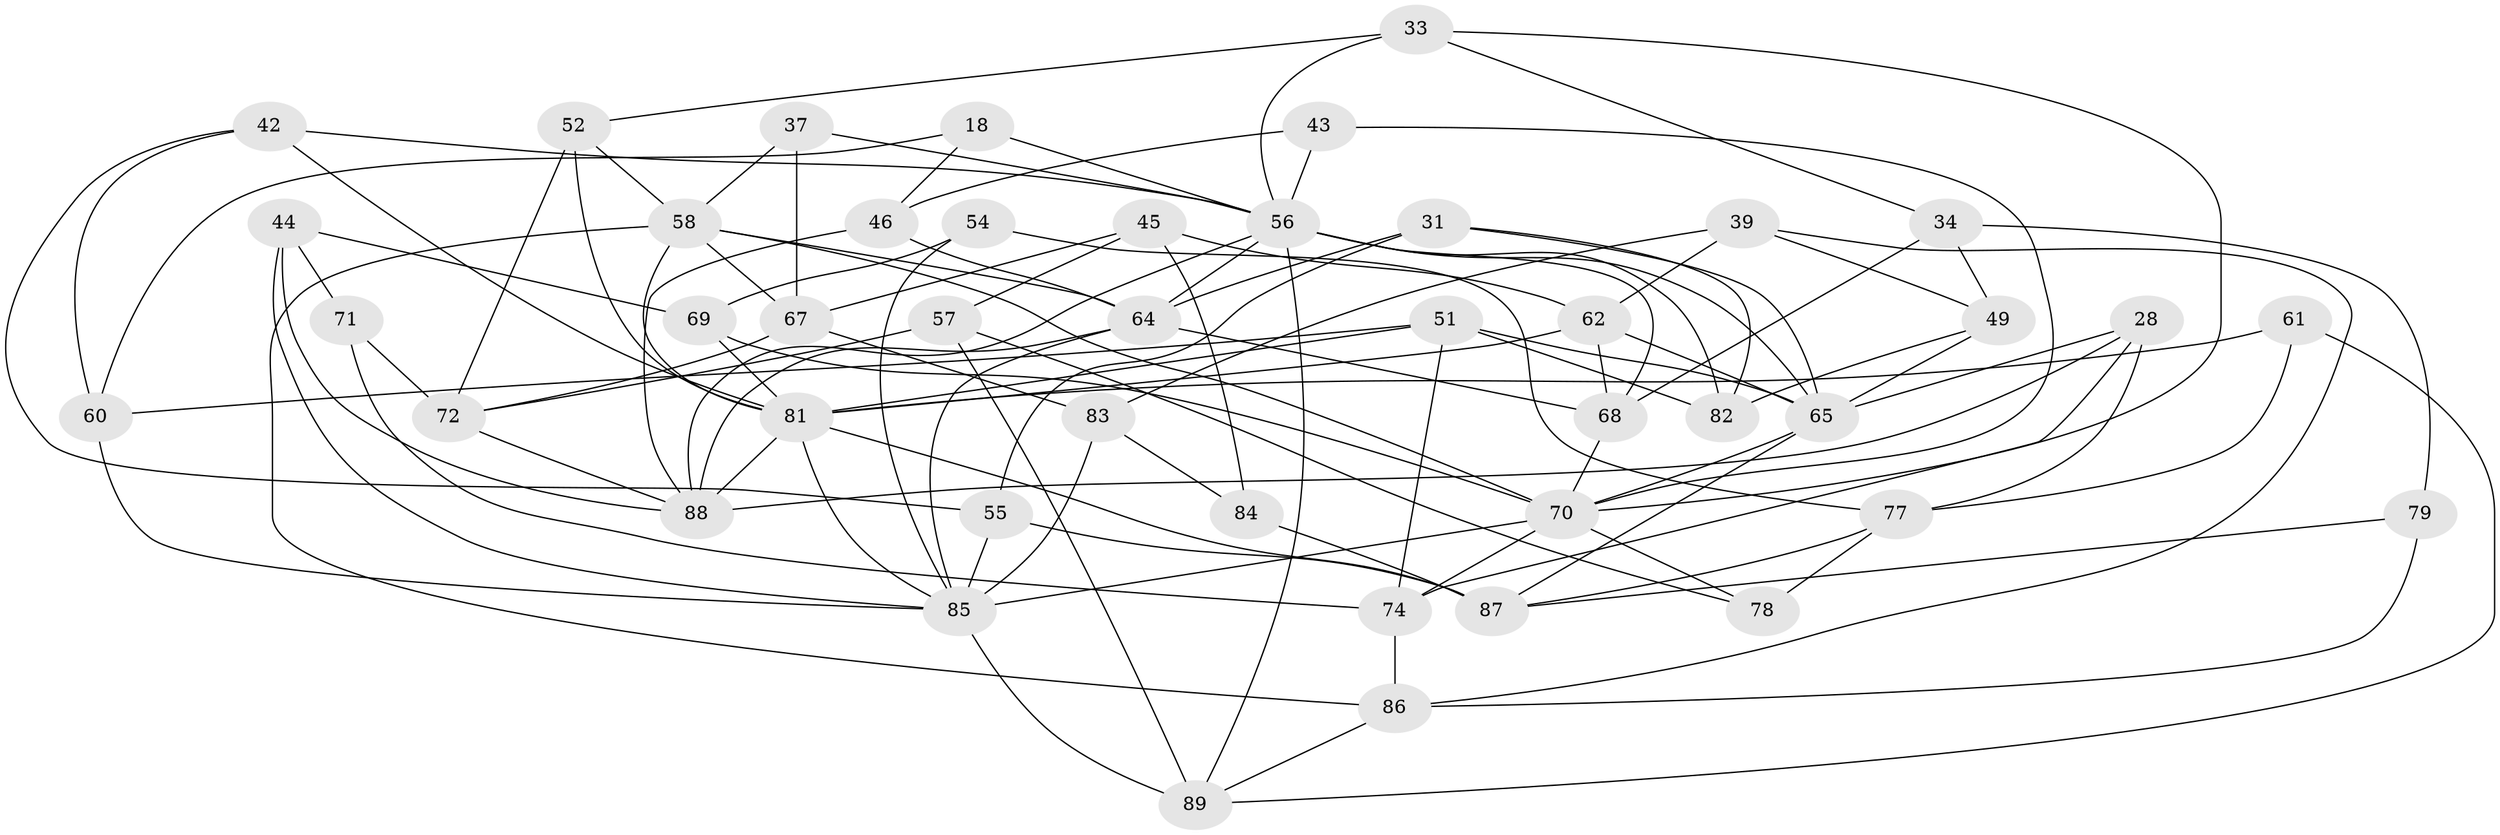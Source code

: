 // original degree distribution, {4: 1.0}
// Generated by graph-tools (version 1.1) at 2025/02/03/04/25 22:02:33]
// undirected, 44 vertices, 107 edges
graph export_dot {
graph [start="1"]
  node [color=gray90,style=filled];
  18;
  28;
  31;
  33;
  34 [super="+4"];
  37;
  39;
  42;
  43;
  44;
  45;
  46;
  49;
  51 [super="+41"];
  52 [super="+15"];
  54;
  55;
  56 [super="+2+11+24"];
  57;
  58 [super="+21+26+38"];
  60;
  61;
  62 [super="+6"];
  64 [super="+3+29"];
  65 [super="+27"];
  67 [super="+35"];
  68 [super="+13"];
  69;
  70 [super="+40"];
  71;
  72 [super="+8"];
  74 [super="+63"];
  77 [super="+23"];
  78;
  79;
  81 [super="+7+50+14+75"];
  82;
  83 [super="+80"];
  84;
  85 [super="+53+76"];
  86 [super="+73"];
  87 [super="+59"];
  88 [super="+66"];
  89 [super="+47"];
  18 -- 60;
  18 -- 46;
  18 -- 56 [weight=2];
  28 -- 74;
  28 -- 77;
  28 -- 88;
  28 -- 65;
  31 -- 82;
  31 -- 55;
  31 -- 65;
  31 -- 64;
  33 -- 70;
  33 -- 34;
  33 -- 56;
  33 -- 52;
  34 -- 79 [weight=2];
  34 -- 49;
  34 -- 68 [weight=2];
  37 -- 67 [weight=2];
  37 -- 56;
  37 -- 58;
  39 -- 49;
  39 -- 83;
  39 -- 86;
  39 -- 62;
  42 -- 55;
  42 -- 60;
  42 -- 56;
  42 -- 81;
  43 -- 46;
  43 -- 56 [weight=2];
  43 -- 70;
  44 -- 71;
  44 -- 85;
  44 -- 69;
  44 -- 88;
  45 -- 57;
  45 -- 67;
  45 -- 84;
  45 -- 62;
  46 -- 88;
  46 -- 64;
  49 -- 82;
  49 -- 65;
  51 -- 82;
  51 -- 60;
  51 -- 81 [weight=2];
  51 -- 74;
  51 -- 65;
  52 -- 72 [weight=2];
  52 -- 81 [weight=2];
  52 -- 58;
  54 -- 77;
  54 -- 69;
  54 -- 85 [weight=2];
  55 -- 87;
  55 -- 85;
  56 -- 82;
  56 -- 65;
  56 -- 64;
  56 -- 68 [weight=2];
  56 -- 88;
  56 -- 89;
  57 -- 72;
  57 -- 89;
  57 -- 78;
  58 -- 86 [weight=2];
  58 -- 64 [weight=2];
  58 -- 81 [weight=2];
  58 -- 70;
  58 -- 67;
  60 -- 85;
  61 -- 77;
  61 -- 81 [weight=2];
  61 -- 89;
  62 -- 68 [weight=2];
  62 -- 81;
  62 -- 65;
  64 -- 68;
  64 -- 85;
  64 -- 88;
  65 -- 87;
  65 -- 70;
  67 -- 83;
  67 -- 72;
  68 -- 70;
  69 -- 81;
  69 -- 70;
  70 -- 85 [weight=2];
  70 -- 74;
  70 -- 78;
  71 -- 74 [weight=2];
  71 -- 72;
  72 -- 88;
  74 -- 86;
  77 -- 78 [weight=2];
  77 -- 87;
  79 -- 87;
  79 -- 86;
  81 -- 87 [weight=3];
  81 -- 85 [weight=2];
  81 -- 88 [weight=2];
  83 -- 84 [weight=2];
  83 -- 85 [weight=2];
  84 -- 87;
  85 -- 89 [weight=2];
  86 -- 89;
}
